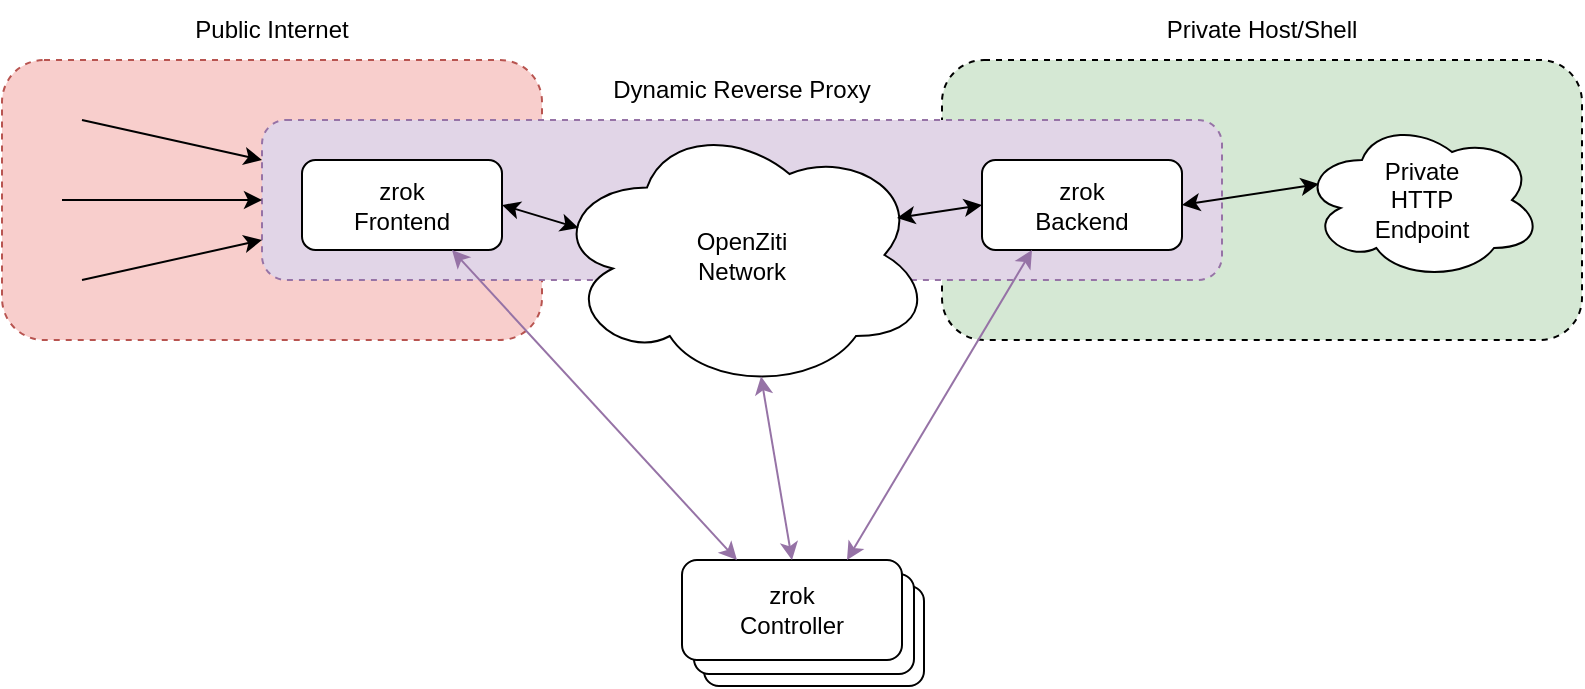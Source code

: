 <mxfile version="20.3.0" type="device"><diagram id="7Uu1JcSXeUW2rxoxs6Qh" name="Page-1"><mxGraphModel dx="1235" dy="1054" grid="1" gridSize="10" guides="1" tooltips="1" connect="1" arrows="1" fold="1" page="1" pageScale="1" pageWidth="900" pageHeight="400" math="0" shadow="0"><root><mxCell id="0"/><mxCell id="1" parent="0"/><mxCell id="KAWtQ3g9q_rWlnce-iDQ-28" value="" style="rounded=1;whiteSpace=wrap;html=1;fillColor=#f8cecc;dashed=1;strokeColor=#b85450;" vertex="1" parent="1"><mxGeometry x="55" y="59" width="270" height="140" as="geometry"/></mxCell><mxCell id="KAWtQ3g9q_rWlnce-iDQ-26" value="" style="rounded=1;whiteSpace=wrap;html=1;fillColor=#D5E8D4;dashed=1;" vertex="1" parent="1"><mxGeometry x="525" y="59" width="320" height="140" as="geometry"/></mxCell><mxCell id="KAWtQ3g9q_rWlnce-iDQ-16" value="" style="rounded=1;whiteSpace=wrap;html=1;fillColor=default;" vertex="1" parent="1"><mxGeometry x="406" y="322" width="110" height="50" as="geometry"/></mxCell><mxCell id="KAWtQ3g9q_rWlnce-iDQ-4" value="" style="rounded=1;whiteSpace=wrap;html=1;fillColor=#e1d5e7;dashed=1;strokeColor=#9673a6;" vertex="1" parent="1"><mxGeometry x="185" y="89" width="480" height="80" as="geometry"/></mxCell><mxCell id="KAWtQ3g9q_rWlnce-iDQ-2" value="zrok&lt;br&gt;Frontend" style="rounded=1;whiteSpace=wrap;html=1;" vertex="1" parent="1"><mxGeometry x="205" y="109" width="100" height="45" as="geometry"/></mxCell><mxCell id="KAWtQ3g9q_rWlnce-iDQ-3" value="zrok&lt;br&gt;Backend" style="rounded=1;whiteSpace=wrap;html=1;" vertex="1" parent="1"><mxGeometry x="545" y="109" width="100" height="45" as="geometry"/></mxCell><mxCell id="KAWtQ3g9q_rWlnce-iDQ-5" value="Dynamic Reverse Proxy" style="text;html=1;strokeColor=none;fillColor=none;align=center;verticalAlign=middle;whiteSpace=wrap;rounded=0;dashed=1;" vertex="1" parent="1"><mxGeometry x="345" y="59" width="160" height="30" as="geometry"/></mxCell><mxCell id="KAWtQ3g9q_rWlnce-iDQ-1" value="OpenZiti&lt;br&gt;Network" style="ellipse;shape=cloud;whiteSpace=wrap;html=1;" vertex="1" parent="1"><mxGeometry x="330" y="89" width="190" height="135" as="geometry"/></mxCell><mxCell id="KAWtQ3g9q_rWlnce-iDQ-9" value="" style="endArrow=classic;html=1;rounded=0;entryX=0;entryY=0.25;entryDx=0;entryDy=0;" edge="1" parent="1" target="KAWtQ3g9q_rWlnce-iDQ-4"><mxGeometry width="50" height="50" relative="1" as="geometry"><mxPoint x="95" y="89" as="sourcePoint"/><mxPoint x="75" y="79" as="targetPoint"/></mxGeometry></mxCell><mxCell id="KAWtQ3g9q_rWlnce-iDQ-10" value="" style="endArrow=classic;html=1;rounded=0;entryX=0;entryY=0.75;entryDx=0;entryDy=0;" edge="1" parent="1" target="KAWtQ3g9q_rWlnce-iDQ-4"><mxGeometry width="50" height="50" relative="1" as="geometry"><mxPoint x="95" y="169" as="sourcePoint"/><mxPoint x="155" y="166.5" as="targetPoint"/></mxGeometry></mxCell><mxCell id="KAWtQ3g9q_rWlnce-iDQ-11" value="" style="endArrow=classic;html=1;rounded=0;entryX=0;entryY=0.5;entryDx=0;entryDy=0;" edge="1" parent="1" target="KAWtQ3g9q_rWlnce-iDQ-4"><mxGeometry width="50" height="50" relative="1" as="geometry"><mxPoint x="85" y="129" as="sourcePoint"/><mxPoint x="105" y="99" as="targetPoint"/></mxGeometry></mxCell><mxCell id="KAWtQ3g9q_rWlnce-iDQ-12" value="" style="endArrow=classic;startArrow=classic;html=1;rounded=0;entryX=0.07;entryY=0.4;entryDx=0;entryDy=0;entryPerimeter=0;exitX=1;exitY=0.5;exitDx=0;exitDy=0;" edge="1" parent="1" source="KAWtQ3g9q_rWlnce-iDQ-2" target="KAWtQ3g9q_rWlnce-iDQ-1"><mxGeometry width="50" height="50" relative="1" as="geometry"><mxPoint x="305" y="269" as="sourcePoint"/><mxPoint x="365" y="269" as="targetPoint"/></mxGeometry></mxCell><mxCell id="KAWtQ3g9q_rWlnce-iDQ-13" value="" style="endArrow=classic;startArrow=classic;html=1;rounded=0;entryX=0;entryY=0.5;entryDx=0;entryDy=0;exitX=0.908;exitY=0.363;exitDx=0;exitDy=0;exitPerimeter=0;" edge="1" parent="1" source="KAWtQ3g9q_rWlnce-iDQ-1" target="KAWtQ3g9q_rWlnce-iDQ-3"><mxGeometry width="50" height="50" relative="1" as="geometry"><mxPoint x="555" y="239" as="sourcePoint"/><mxPoint x="593.3" y="250.5" as="targetPoint"/></mxGeometry></mxCell><mxCell id="KAWtQ3g9q_rWlnce-iDQ-15" value="" style="rounded=1;whiteSpace=wrap;html=1;fillColor=default;" vertex="1" parent="1"><mxGeometry x="401" y="316" width="110" height="50" as="geometry"/></mxCell><mxCell id="KAWtQ3g9q_rWlnce-iDQ-14" value="zrok&lt;br&gt;Controller" style="rounded=1;whiteSpace=wrap;html=1;fillColor=default;" vertex="1" parent="1"><mxGeometry x="395" y="309" width="110" height="50" as="geometry"/></mxCell><mxCell id="KAWtQ3g9q_rWlnce-iDQ-17" value="" style="endArrow=classic;startArrow=classic;html=1;rounded=0;entryX=0.75;entryY=1;entryDx=0;entryDy=0;exitX=0.25;exitY=0;exitDx=0;exitDy=0;strokeColor=#9673a6;fillColor=#e1d5e7;" edge="1" parent="1" source="KAWtQ3g9q_rWlnce-iDQ-14" target="KAWtQ3g9q_rWlnce-iDQ-2"><mxGeometry width="50" height="50" relative="1" as="geometry"><mxPoint x="215" y="359" as="sourcePoint"/><mxPoint x="265" y="309" as="targetPoint"/></mxGeometry></mxCell><mxCell id="KAWtQ3g9q_rWlnce-iDQ-18" value="" style="endArrow=classic;startArrow=classic;html=1;rounded=0;entryX=0.55;entryY=0.95;entryDx=0;entryDy=0;exitX=0.5;exitY=0;exitDx=0;exitDy=0;strokeColor=#9673a6;fillColor=#e1d5e7;entryPerimeter=0;" edge="1" parent="1" source="KAWtQ3g9q_rWlnce-iDQ-14" target="KAWtQ3g9q_rWlnce-iDQ-1"><mxGeometry width="50" height="50" relative="1" as="geometry"><mxPoint x="402.0" y="309" as="sourcePoint"/><mxPoint x="290" y="164" as="targetPoint"/></mxGeometry></mxCell><mxCell id="KAWtQ3g9q_rWlnce-iDQ-19" value="" style="endArrow=classic;startArrow=classic;html=1;rounded=0;entryX=0.25;entryY=1;entryDx=0;entryDy=0;exitX=0.75;exitY=0;exitDx=0;exitDy=0;strokeColor=#9673a6;fillColor=#e1d5e7;" edge="1" parent="1" source="KAWtQ3g9q_rWlnce-iDQ-14" target="KAWtQ3g9q_rWlnce-iDQ-3"><mxGeometry width="50" height="50" relative="1" as="geometry"><mxPoint x="429.5" y="309" as="sourcePoint"/><mxPoint x="444.5" y="227.25" as="targetPoint"/></mxGeometry></mxCell><mxCell id="KAWtQ3g9q_rWlnce-iDQ-20" value="Private&lt;br&gt;HTTP&lt;br&gt;Endpoint" style="ellipse;shape=cloud;whiteSpace=wrap;html=1;fillColor=default;" vertex="1" parent="1"><mxGeometry x="705" y="89" width="120" height="80" as="geometry"/></mxCell><mxCell id="KAWtQ3g9q_rWlnce-iDQ-21" value="" style="endArrow=classic;startArrow=classic;html=1;rounded=0;strokeColor=#000000;exitX=1;exitY=0.5;exitDx=0;exitDy=0;entryX=0.07;entryY=0.4;entryDx=0;entryDy=0;entryPerimeter=0;" edge="1" parent="1" source="KAWtQ3g9q_rWlnce-iDQ-3" target="KAWtQ3g9q_rWlnce-iDQ-20"><mxGeometry width="50" height="50" relative="1" as="geometry"><mxPoint x="695" y="249" as="sourcePoint"/><mxPoint x="745" y="199" as="targetPoint"/></mxGeometry></mxCell><mxCell id="KAWtQ3g9q_rWlnce-iDQ-27" value="Private Host/Shell" style="text;html=1;strokeColor=none;fillColor=none;align=center;verticalAlign=middle;whiteSpace=wrap;rounded=0;dashed=1;" vertex="1" parent="1"><mxGeometry x="605" y="29" width="160" height="30" as="geometry"/></mxCell><mxCell id="KAWtQ3g9q_rWlnce-iDQ-29" value="Public Internet" style="text;html=1;strokeColor=none;fillColor=none;align=center;verticalAlign=middle;whiteSpace=wrap;rounded=0;dashed=1;" vertex="1" parent="1"><mxGeometry x="110" y="29" width="160" height="30" as="geometry"/></mxCell></root></mxGraphModel></diagram></mxfile>